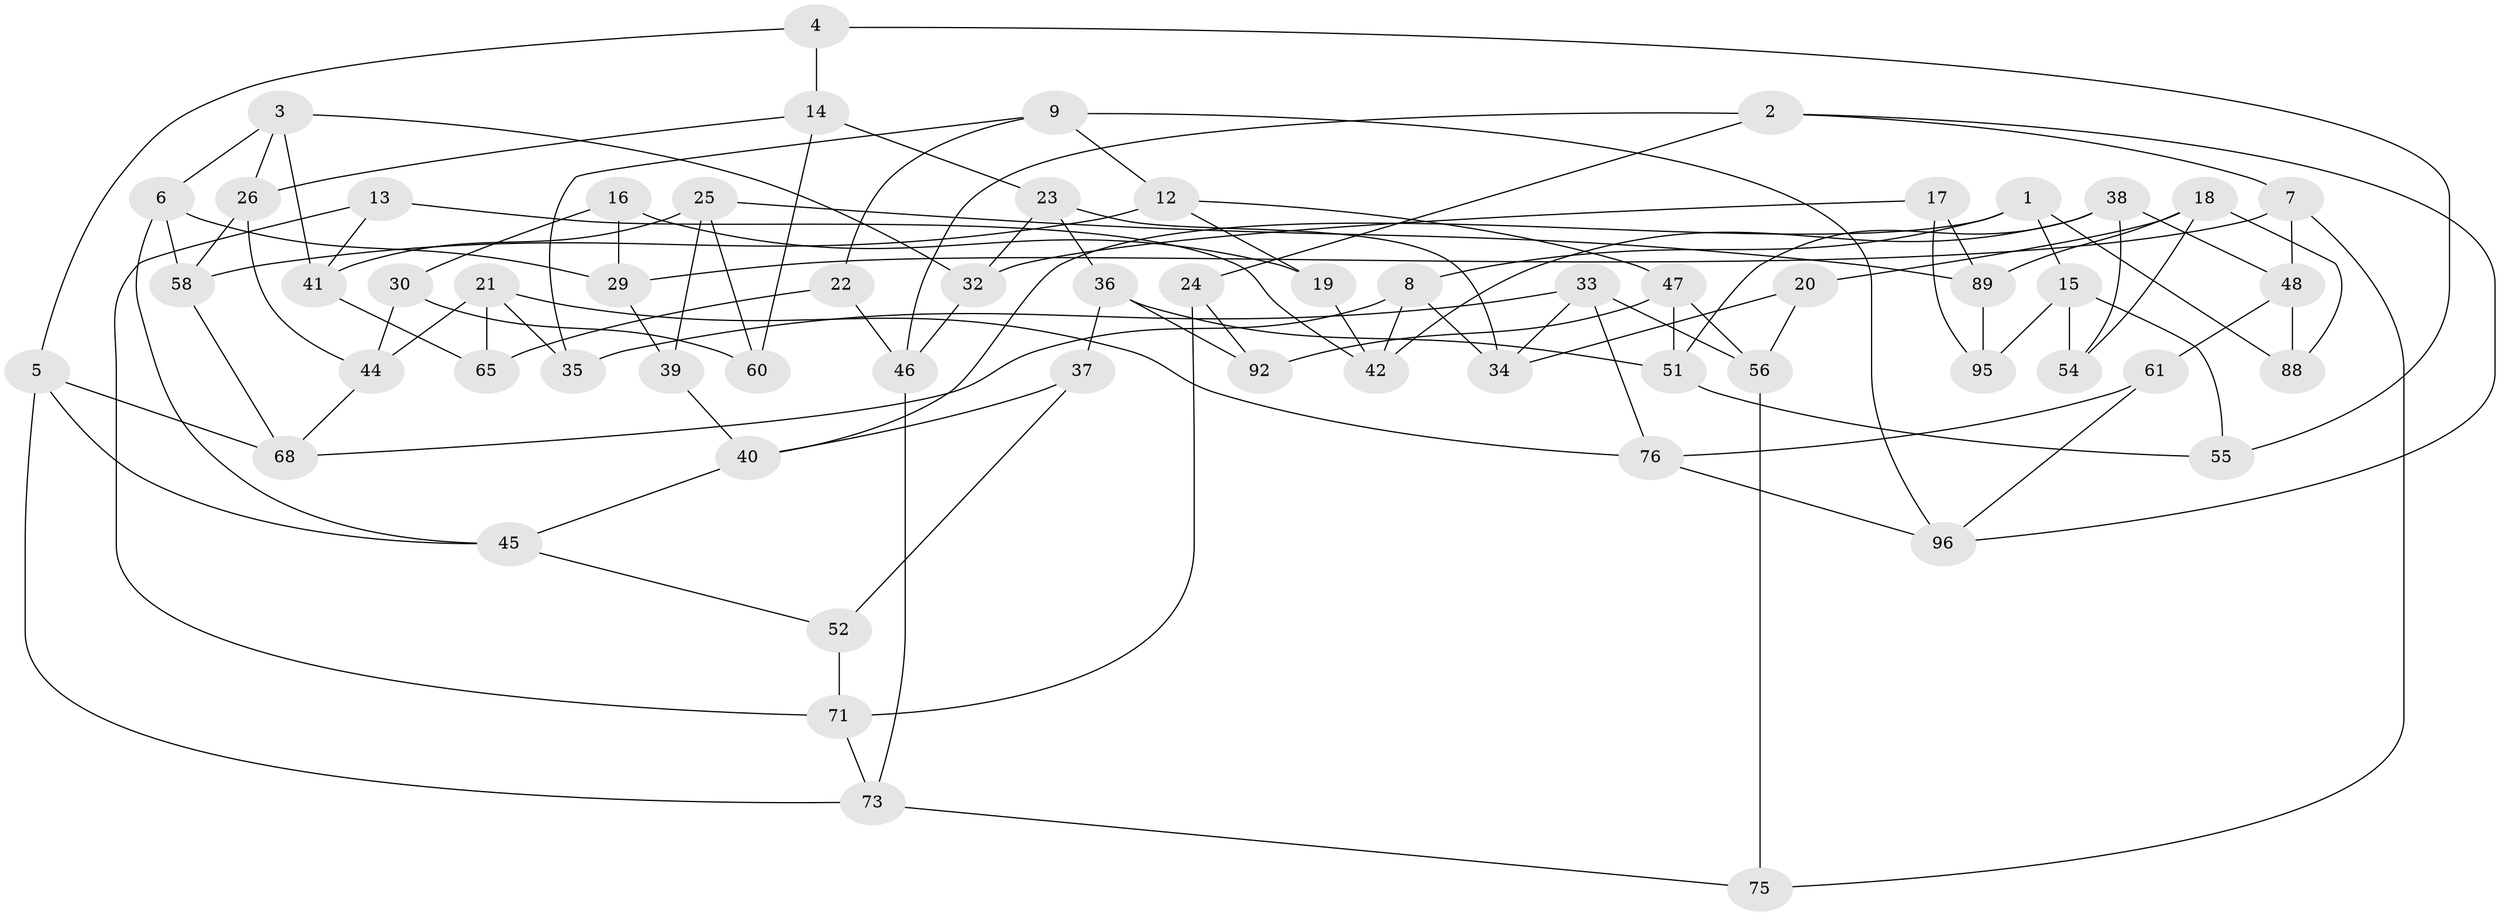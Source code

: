 // original degree distribution, {3: 1.0}
// Generated by graph-tools (version 1.1) at 2025/11/02/21/25 10:11:15]
// undirected, 61 vertices, 111 edges
graph export_dot {
graph [start="1"]
  node [color=gray90,style=filled];
  1 [super="+28"];
  2 [super="+81"];
  3 [super="+53"];
  4;
  5 [super="+57"];
  6 [super="+43"];
  7 [super="+11"];
  8 [super="+10"];
  9 [super="+84"];
  12 [super="+83"];
  13;
  14 [super="+74"];
  15 [super="+50"];
  16;
  17;
  18 [super="+27"];
  19;
  20;
  21 [super="+31"];
  22;
  23 [super="+93"];
  24;
  25 [super="+100"];
  26 [super="+94"];
  29 [super="+86"];
  30;
  32 [super="+62"];
  33 [super="+63"];
  34 [super="+85"];
  35;
  36 [super="+78"];
  37;
  38 [super="+87"];
  39;
  40 [super="+66"];
  41 [super="+90"];
  42 [super="+64"];
  44 [super="+59"];
  45 [super="+70"];
  46 [super="+69"];
  47 [super="+49"];
  48 [super="+72"];
  51 [super="+79"];
  52;
  54;
  55;
  56 [super="+67"];
  58 [super="+98"];
  60;
  61;
  65;
  68 [super="+97"];
  71 [super="+77"];
  73 [super="+82"];
  75;
  76 [super="+80"];
  88;
  89 [super="+91"];
  92;
  95;
  96 [super="+99"];
  1 -- 15;
  1 -- 40;
  1 -- 88;
  1 -- 8;
  2 -- 7;
  2 -- 96;
  2 -- 24;
  2 -- 46;
  3 -- 6;
  3 -- 41;
  3 -- 26;
  3 -- 32;
  4 -- 55;
  4 -- 5;
  4 -- 14;
  5 -- 68;
  5 -- 73;
  5 -- 45;
  6 -- 29;
  6 -- 58;
  6 -- 45;
  7 -- 48;
  7 -- 75;
  7 -- 29;
  8 -- 68;
  8 -- 34;
  8 -- 42;
  9 -- 22;
  9 -- 12;
  9 -- 96;
  9 -- 35;
  12 -- 58;
  12 -- 19;
  12 -- 47;
  13 -- 42;
  13 -- 41;
  13 -- 71;
  14 -- 26;
  14 -- 60;
  14 -- 23;
  15 -- 95;
  15 -- 55;
  15 -- 54;
  16 -- 30;
  16 -- 19;
  16 -- 29;
  17 -- 95;
  17 -- 89;
  17 -- 32;
  18 -- 20;
  18 -- 88;
  18 -- 54;
  18 -- 89;
  19 -- 42;
  20 -- 34;
  20 -- 56;
  21 -- 35;
  21 -- 65;
  21 -- 76;
  21 -- 44;
  22 -- 65;
  22 -- 46;
  23 -- 34;
  23 -- 36;
  23 -- 32;
  24 -- 71;
  24 -- 92;
  25 -- 39;
  25 -- 60;
  25 -- 89;
  25 -- 41;
  26 -- 58;
  26 -- 44;
  29 -- 39;
  30 -- 60;
  30 -- 44;
  32 -- 46;
  33 -- 56;
  33 -- 34;
  33 -- 35;
  33 -- 76;
  36 -- 92;
  36 -- 51;
  36 -- 37;
  37 -- 52;
  37 -- 40;
  38 -- 42;
  38 -- 51;
  38 -- 54;
  38 -- 48;
  39 -- 40;
  40 -- 45;
  41 -- 65;
  44 -- 68;
  45 -- 52;
  46 -- 73;
  47 -- 92;
  47 -- 51;
  47 -- 56;
  48 -- 88;
  48 -- 61;
  51 -- 55;
  52 -- 71;
  56 -- 75;
  58 -- 68;
  61 -- 96;
  61 -- 76;
  71 -- 73;
  73 -- 75;
  76 -- 96;
  89 -- 95;
}
